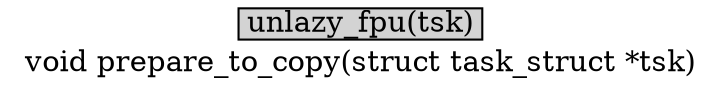digraph prepare_to_copy{
        label="void prepare_to_copy(struct task_struct *tsk)";
	
        size="10,18";
        ratio=filled;
        
        node[style=filled, shape = box, margin="0.05,0.005",height="0.1",width="0.1"];

        unlazy_fpu[label="unlazy_fpu(tsk)"];
}
